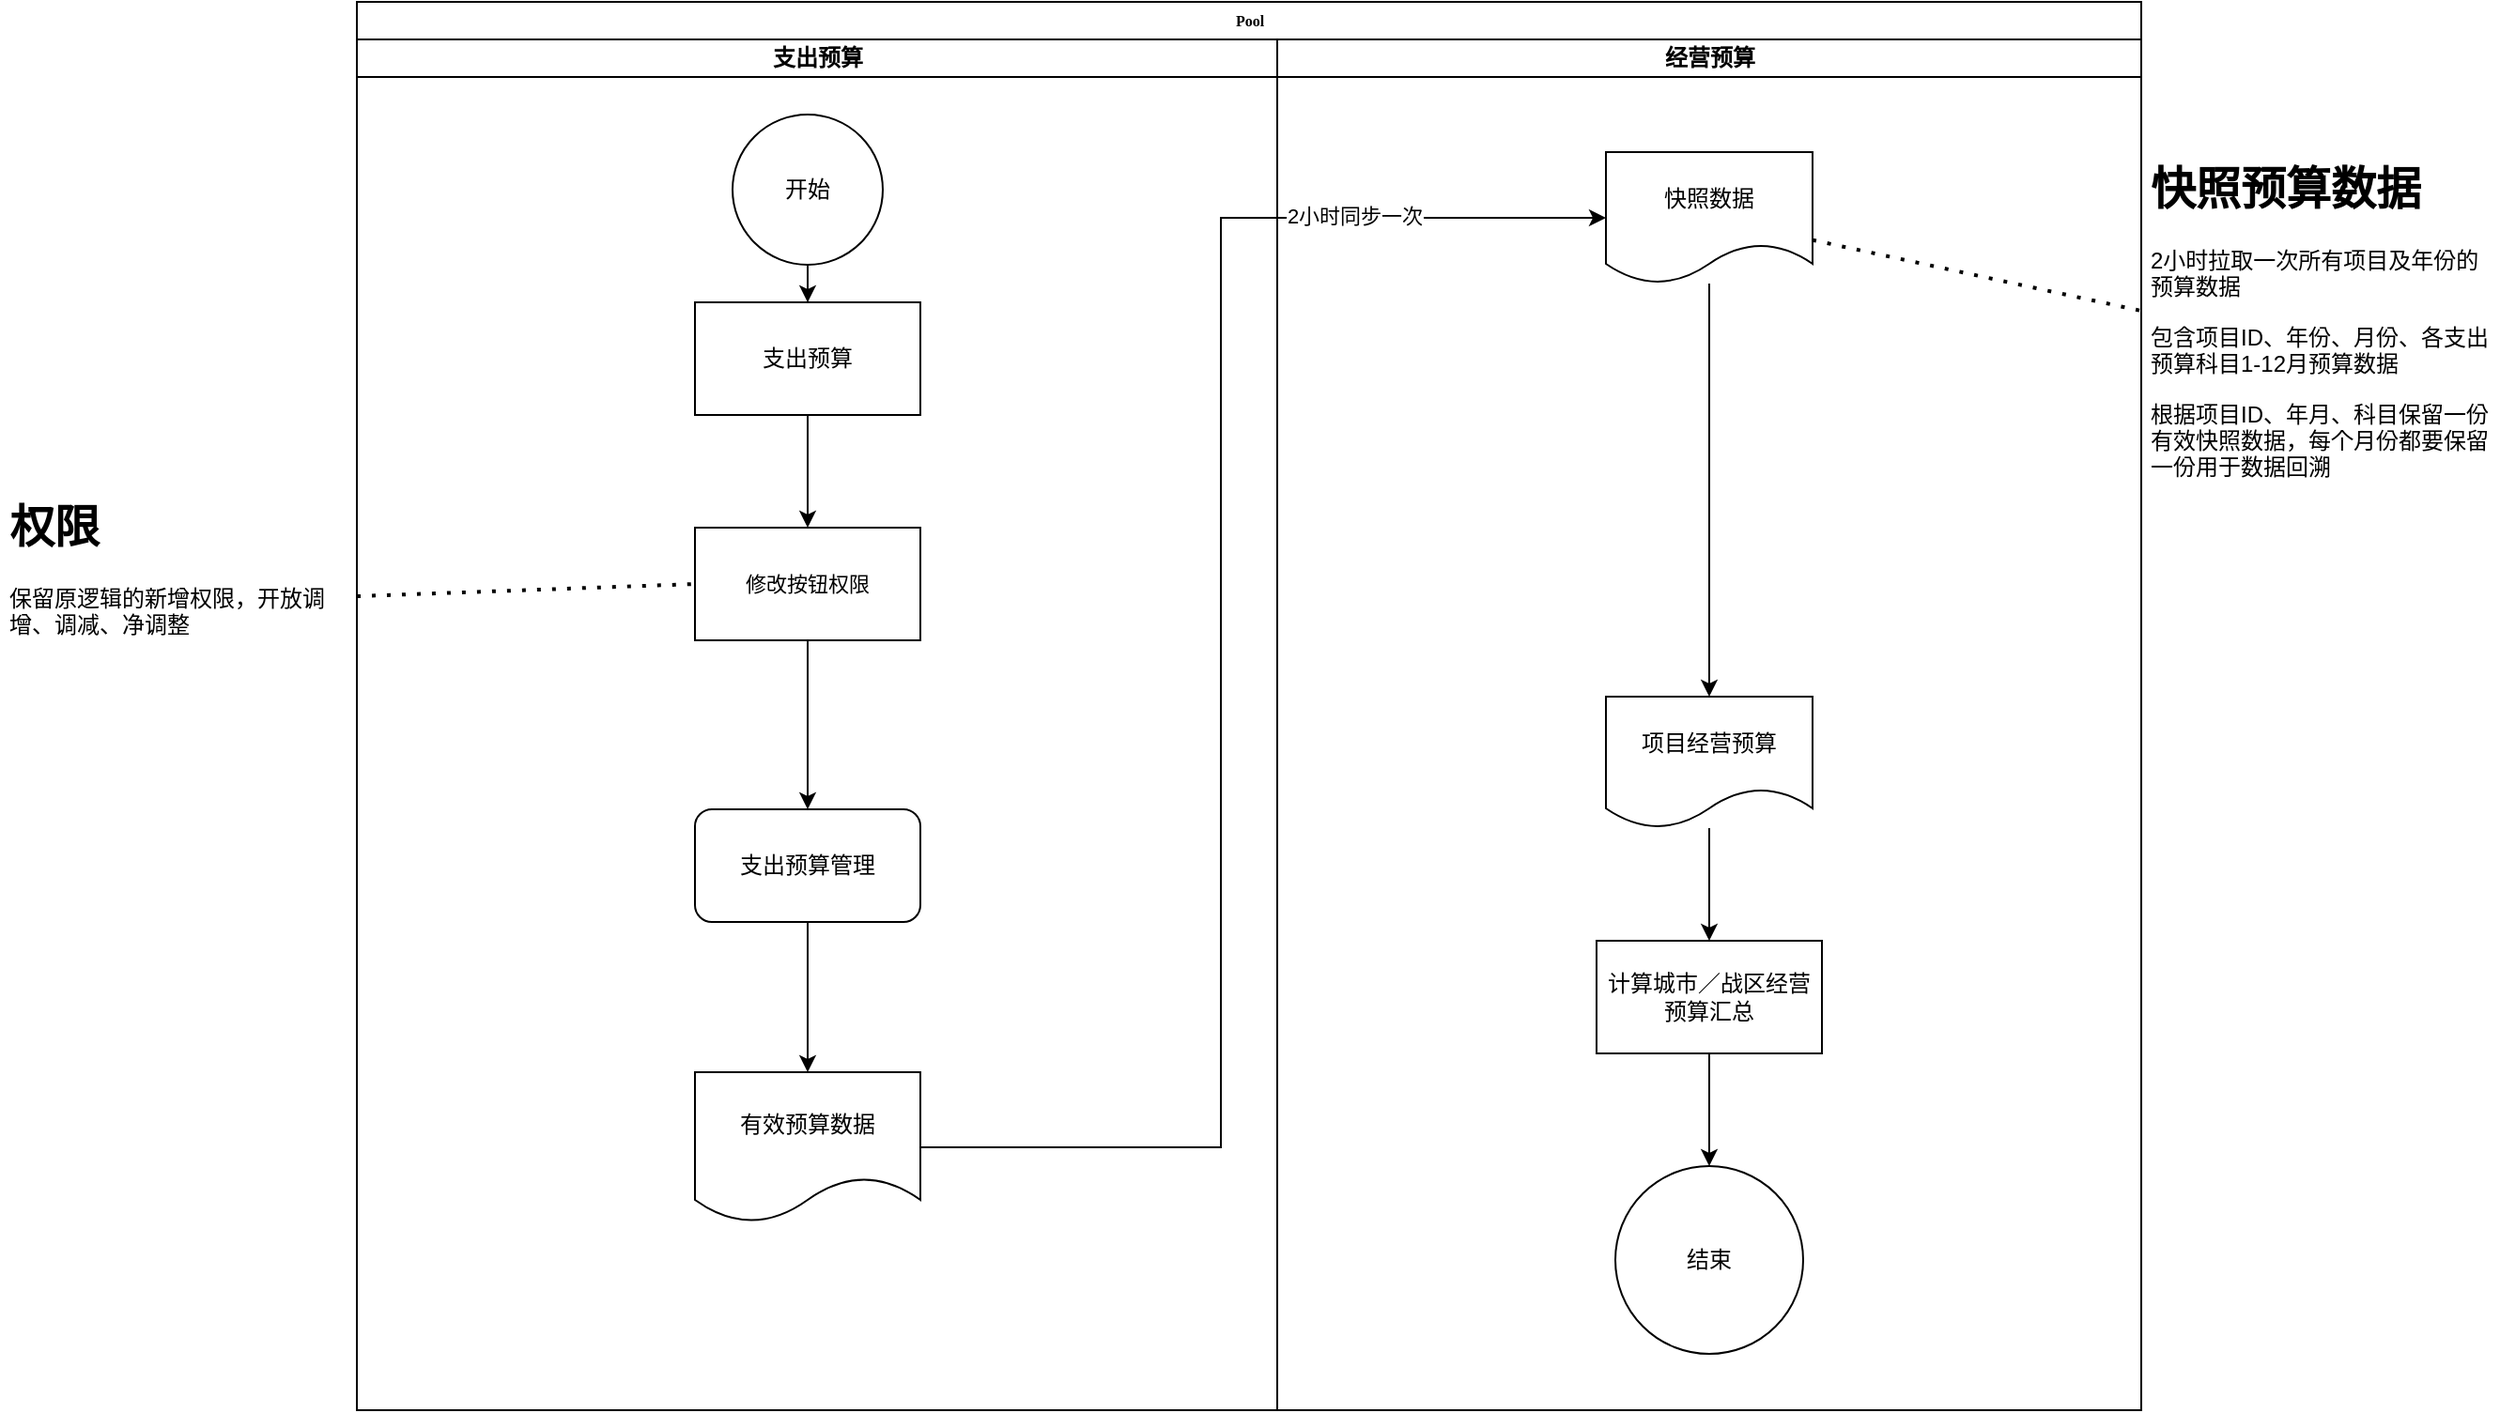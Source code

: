 <mxfile version="14.2.3" type="github">
  <diagram name="Page-1" id="74e2e168-ea6b-b213-b513-2b3c1d86103e">
    <mxGraphModel dx="1662" dy="762" grid="1" gridSize="10" guides="1" tooltips="1" connect="1" arrows="1" fold="1" page="1" pageScale="1" pageWidth="2336" pageHeight="1654" background="#ffffff" math="0" shadow="0">
      <root>
        <mxCell id="0" />
        <mxCell id="1" parent="0" />
        <mxCell id="77e6c97f196da883-1" value="Pool" style="swimlane;html=1;childLayout=stackLayout;startSize=20;rounded=0;shadow=0;labelBackgroundColor=none;strokeWidth=1;fontFamily=Verdana;fontSize=8;align=center;" parent="1" vertex="1">
          <mxGeometry x="320" y="40" width="950" height="750" as="geometry" />
        </mxCell>
        <mxCell id="77e6c97f196da883-2" value="支出预算" style="swimlane;html=1;startSize=20;" parent="77e6c97f196da883-1" vertex="1">
          <mxGeometry y="20" width="490" height="730" as="geometry" />
        </mxCell>
        <mxCell id="R8TNXXJrXzedUtsp0zUt-1" value="开始" style="ellipse;whiteSpace=wrap;html=1;" parent="77e6c97f196da883-2" vertex="1">
          <mxGeometry x="200" y="40" width="80" height="80" as="geometry" />
        </mxCell>
        <mxCell id="R8TNXXJrXzedUtsp0zUt-12" value="支出预算" style="whiteSpace=wrap;html=1;" parent="77e6c97f196da883-2" vertex="1">
          <mxGeometry x="180" y="140" width="120" height="60" as="geometry" />
        </mxCell>
        <mxCell id="R8TNXXJrXzedUtsp0zUt-13" value="" style="edgeStyle=orthogonalEdgeStyle;rounded=0;orthogonalLoop=1;jettySize=auto;html=1;" parent="77e6c97f196da883-2" source="R8TNXXJrXzedUtsp0zUt-1" target="R8TNXXJrXzedUtsp0zUt-12" edge="1">
          <mxGeometry relative="1" as="geometry" />
        </mxCell>
        <mxCell id="R8TNXXJrXzedUtsp0zUt-17" value="支出预算管理" style="whiteSpace=wrap;html=1;rounded=1;" parent="77e6c97f196da883-2" vertex="1">
          <mxGeometry x="180" y="410" width="120" height="60" as="geometry" />
        </mxCell>
        <mxCell id="R8TNXXJrXzedUtsp0zUt-27" style="edgeStyle=orthogonalEdgeStyle;rounded=0;orthogonalLoop=1;jettySize=auto;html=1;entryX=0.5;entryY=0;entryDx=0;entryDy=0;" parent="77e6c97f196da883-2" source="R8TNXXJrXzedUtsp0zUt-18" target="R8TNXXJrXzedUtsp0zUt-17" edge="1">
          <mxGeometry relative="1" as="geometry" />
        </mxCell>
        <mxCell id="R8TNXXJrXzedUtsp0zUt-18" value="&lt;span style=&quot;font-size: 11px ; background-color: rgb(255 , 255 , 255)&quot;&gt;修改按钮权限&lt;/span&gt;" style="rounded=0;whiteSpace=wrap;html=1;" parent="77e6c97f196da883-2" vertex="1">
          <mxGeometry x="180" y="260" width="120" height="60" as="geometry" />
        </mxCell>
        <mxCell id="R8TNXXJrXzedUtsp0zUt-15" value="" style="edgeStyle=orthogonalEdgeStyle;rounded=0;orthogonalLoop=1;jettySize=auto;html=1;entryX=0.5;entryY=0;entryDx=0;entryDy=0;" parent="77e6c97f196da883-2" source="R8TNXXJrXzedUtsp0zUt-12" target="R8TNXXJrXzedUtsp0zUt-18" edge="1">
          <mxGeometry relative="1" as="geometry">
            <mxPoint x="240" y="240" as="targetPoint" />
          </mxGeometry>
        </mxCell>
        <mxCell id="R8TNXXJrXzedUtsp0zUt-28" value="有效预算数据" style="shape=document;whiteSpace=wrap;html=1;boundedLbl=1;rounded=1;" parent="77e6c97f196da883-2" vertex="1">
          <mxGeometry x="180" y="550" width="120" height="80" as="geometry" />
        </mxCell>
        <mxCell id="R8TNXXJrXzedUtsp0zUt-29" value="" style="edgeStyle=orthogonalEdgeStyle;rounded=0;orthogonalLoop=1;jettySize=auto;html=1;" parent="77e6c97f196da883-2" source="R8TNXXJrXzedUtsp0zUt-17" target="R8TNXXJrXzedUtsp0zUt-28" edge="1">
          <mxGeometry relative="1" as="geometry" />
        </mxCell>
        <mxCell id="R8TNXXJrXzedUtsp0zUt-54" style="edgeStyle=orthogonalEdgeStyle;rounded=0;orthogonalLoop=1;jettySize=auto;html=1;entryX=0;entryY=0.5;entryDx=0;entryDy=0;" parent="77e6c97f196da883-1" source="R8TNXXJrXzedUtsp0zUt-28" target="R8TNXXJrXzedUtsp0zUt-37" edge="1">
          <mxGeometry relative="1" as="geometry">
            <Array as="points">
              <mxPoint x="460" y="610" />
              <mxPoint x="460" y="115" />
            </Array>
          </mxGeometry>
        </mxCell>
        <mxCell id="mm2p7B827txTK2i35yck-2" value="2小时同步一次" style="edgeLabel;html=1;align=center;verticalAlign=middle;resizable=0;points=[];" vertex="1" connectable="0" parent="R8TNXXJrXzedUtsp0zUt-54">
          <mxGeometry x="0.677" y="-4" relative="1" as="geometry">
            <mxPoint x="5" y="-5" as="offset" />
          </mxGeometry>
        </mxCell>
        <mxCell id="77e6c97f196da883-3" value="经营预算" style="swimlane;html=1;startSize=20;" parent="77e6c97f196da883-1" vertex="1">
          <mxGeometry x="490" y="20" width="460" height="730" as="geometry" />
        </mxCell>
        <mxCell id="mm2p7B827txTK2i35yck-1" style="edgeStyle=orthogonalEdgeStyle;rounded=0;orthogonalLoop=1;jettySize=auto;html=1;" edge="1" parent="77e6c97f196da883-3" source="R8TNXXJrXzedUtsp0zUt-37" target="R8TNXXJrXzedUtsp0zUt-58">
          <mxGeometry relative="1" as="geometry" />
        </mxCell>
        <mxCell id="R8TNXXJrXzedUtsp0zUt-37" value="&lt;span&gt;快照数据&lt;/span&gt;" style="shape=document;whiteSpace=wrap;html=1;boundedLbl=1;" parent="77e6c97f196da883-3" vertex="1">
          <mxGeometry x="175" y="60" width="110" height="70" as="geometry" />
        </mxCell>
        <mxCell id="R8TNXXJrXzedUtsp0zUt-58" value="项目经营预算" style="shape=document;whiteSpace=wrap;html=1;boundedLbl=1;" parent="77e6c97f196da883-3" vertex="1">
          <mxGeometry x="175" y="350" width="110" height="70" as="geometry" />
        </mxCell>
        <mxCell id="R8TNXXJrXzedUtsp0zUt-59" value="计算城市／战区经营预算汇总" style="whiteSpace=wrap;html=1;" parent="77e6c97f196da883-3" vertex="1">
          <mxGeometry x="170" y="480" width="120" height="60" as="geometry" />
        </mxCell>
        <mxCell id="R8TNXXJrXzedUtsp0zUt-60" value="" style="edgeStyle=orthogonalEdgeStyle;rounded=0;orthogonalLoop=1;jettySize=auto;html=1;" parent="77e6c97f196da883-3" source="R8TNXXJrXzedUtsp0zUt-58" target="R8TNXXJrXzedUtsp0zUt-59" edge="1">
          <mxGeometry relative="1" as="geometry" />
        </mxCell>
        <mxCell id="R8TNXXJrXzedUtsp0zUt-62" value="" style="edgeStyle=orthogonalEdgeStyle;rounded=0;orthogonalLoop=1;jettySize=auto;html=1;entryX=0.5;entryY=0;entryDx=0;entryDy=0;" parent="77e6c97f196da883-3" source="R8TNXXJrXzedUtsp0zUt-59" target="R8TNXXJrXzedUtsp0zUt-63" edge="1">
          <mxGeometry relative="1" as="geometry">
            <mxPoint x="230" y="520" as="targetPoint" />
          </mxGeometry>
        </mxCell>
        <mxCell id="R8TNXXJrXzedUtsp0zUt-63" value="结束" style="ellipse;whiteSpace=wrap;html=1;" parent="77e6c97f196da883-3" vertex="1">
          <mxGeometry x="180" y="600" width="100" height="100" as="geometry" />
        </mxCell>
        <mxCell id="R8TNXXJrXzedUtsp0zUt-25" value="&lt;h1&gt;权限&lt;/h1&gt;&lt;p&gt;保留原逻辑的新增权限，开放调增、调减、净调整&lt;/p&gt;" style="text;html=1;strokeColor=none;fillColor=none;spacing=5;spacingTop=-20;whiteSpace=wrap;overflow=hidden;rounded=0;" parent="1" vertex="1">
          <mxGeometry x="130" y="300" width="190" height="120" as="geometry" />
        </mxCell>
        <mxCell id="R8TNXXJrXzedUtsp0zUt-26" value="" style="endArrow=none;dashed=1;html=1;dashPattern=1 3;strokeWidth=2;entryX=0;entryY=0.5;entryDx=0;entryDy=0;" parent="1" source="R8TNXXJrXzedUtsp0zUt-25" target="R8TNXXJrXzedUtsp0zUt-18" edge="1">
          <mxGeometry width="50" height="50" relative="1" as="geometry">
            <mxPoint x="190" y="540" as="sourcePoint" />
            <mxPoint x="240" y="490" as="targetPoint" />
          </mxGeometry>
        </mxCell>
        <mxCell id="R8TNXXJrXzedUtsp0zUt-42" value="&lt;h1&gt;快照预算数据&lt;/h1&gt;&lt;h1&gt;&lt;p style=&quot;font-size: 12px ; font-weight: 400&quot;&gt;2小时拉取一次所有项目及年份的预算数据&lt;/p&gt;&lt;p style=&quot;font-size: 12px ; font-weight: 400&quot;&gt;包含项目ID、年份、月份、各支出预算科目1-12月预算数据&lt;/p&gt;&lt;p style=&quot;font-size: 12px ; font-weight: 400&quot;&gt;根据项目ID、年月、科目&lt;span&gt;保留一份有效快照数据，每个月份都要保留一份用于&lt;/span&gt;&lt;span&gt;数据回溯&lt;/span&gt;&lt;/p&gt;&lt;/h1&gt;" style="text;html=1;strokeColor=none;fillColor=none;spacing=5;spacingTop=-20;whiteSpace=wrap;overflow=hidden;rounded=0;" parent="1" vertex="1">
          <mxGeometry x="1270" y="120" width="190" height="210" as="geometry" />
        </mxCell>
        <mxCell id="R8TNXXJrXzedUtsp0zUt-55" value="" style="endArrow=none;dashed=1;html=1;dashPattern=1 3;strokeWidth=2;" parent="1" source="R8TNXXJrXzedUtsp0zUt-37" target="R8TNXXJrXzedUtsp0zUt-42" edge="1">
          <mxGeometry width="50" height="50" relative="1" as="geometry">
            <mxPoint x="1160" y="410" as="sourcePoint" />
            <mxPoint x="1210" y="360" as="targetPoint" />
          </mxGeometry>
        </mxCell>
      </root>
    </mxGraphModel>
  </diagram>
</mxfile>
